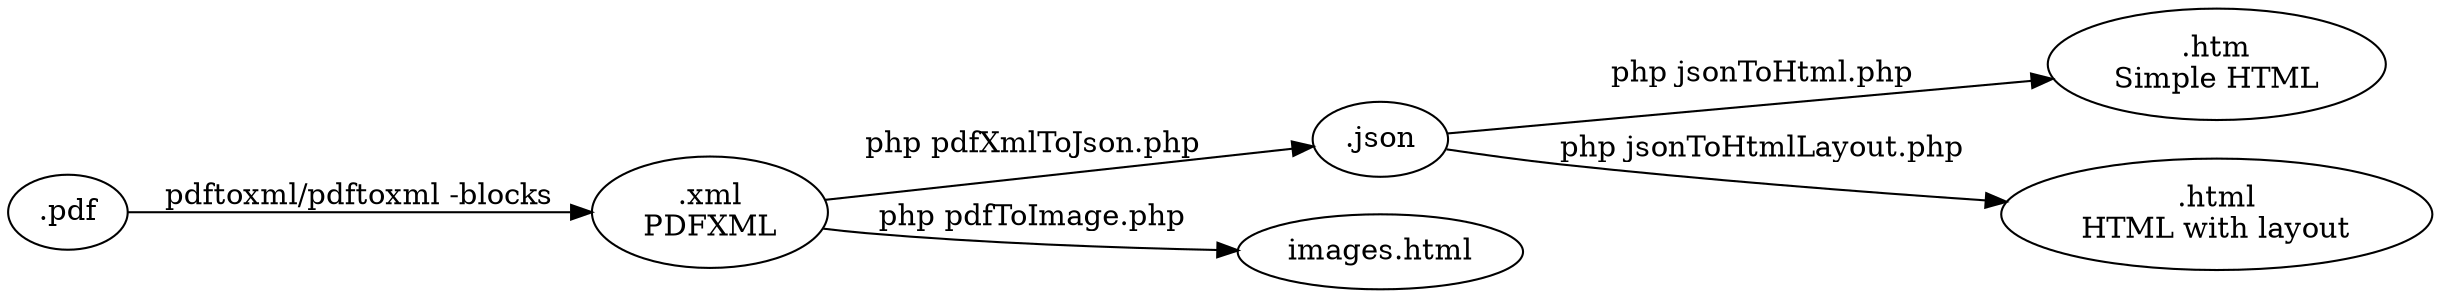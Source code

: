 digraph {
rankdir=LR;
 ".pdf" -> ".xml\nPDFXML" [label="pdftoxml/pdftoxml -blocks"];
 ".xml\nPDFXML" -> ".json" [label="php pdfXmlToJson.php"];
 ".json" -> ".htm\nSimple HTML" [label="php jsonToHtml.php"];
 ".json" -> ".html\nHTML with layout" [label="php jsonToHtmlLayout.php"];
".xml\nPDFXML" -> "images.html" [label="php pdfToImage.php"];


}